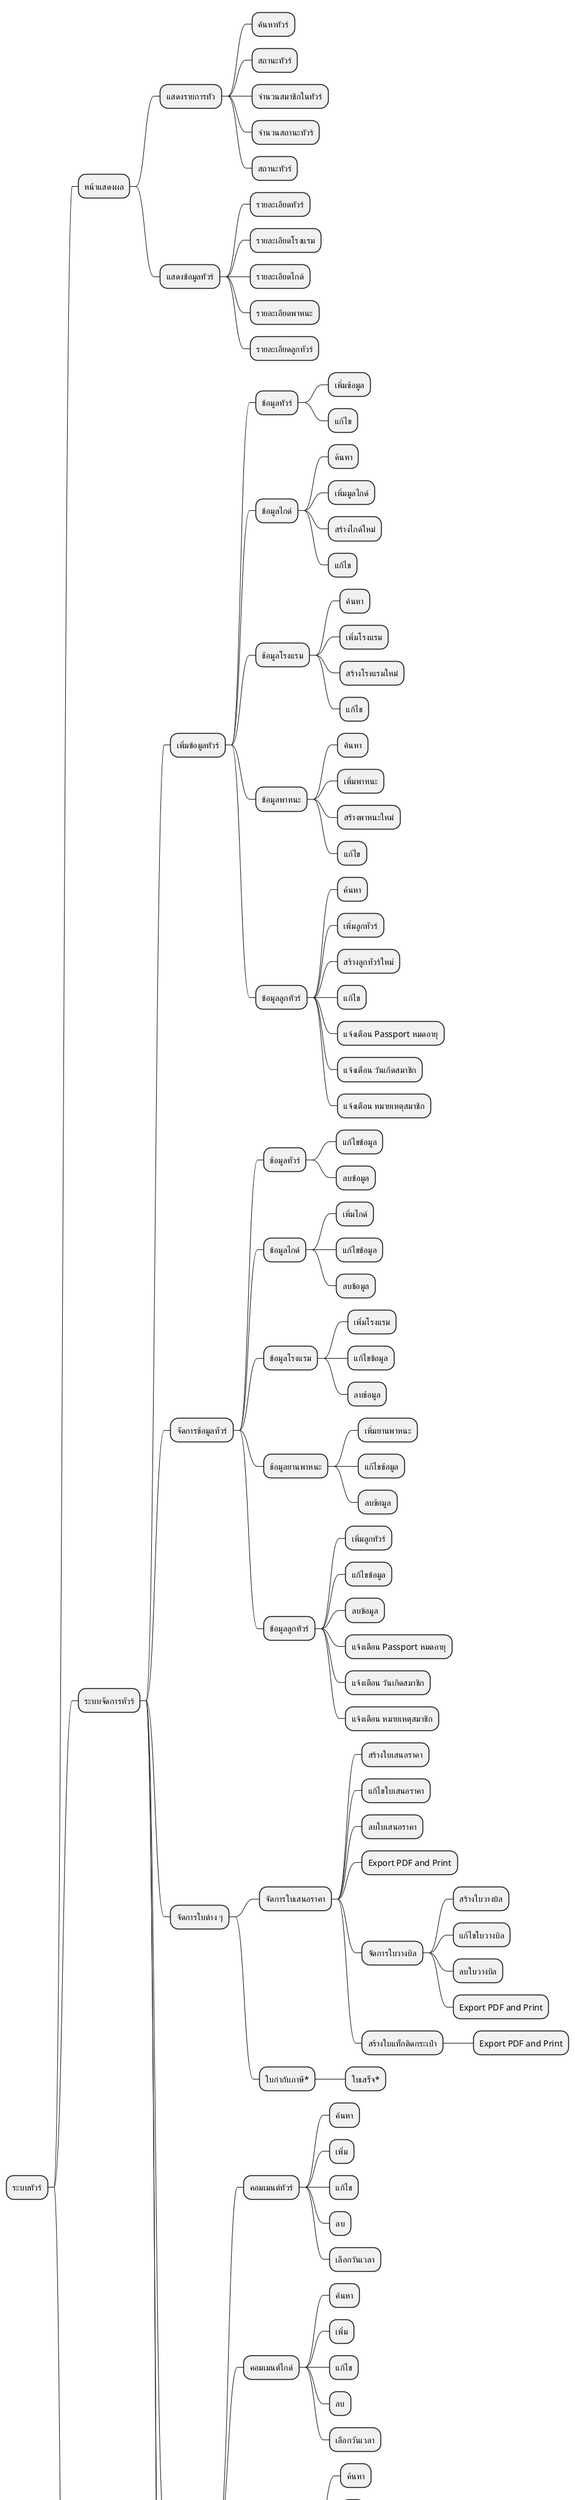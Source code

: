 ' รวม
@startmindmap
* ระบบทัวร์
** หน้าแสดงผล
*** แสดงรายการทัว
**** ค้นหาทัวร์
**** สถานะทัวร์
**** จำนวนสมาชิกในทัวร์
**** จำนวนสถานะทัวร์
**** สถานะทัวร์
*** แสดงข้อมูลทัวร์
**** รายละเอียดทัวร์
**** รายละเอียดโรงแรม
**** รายละเอียดไกด์
**** รายละเอียดพาหนะ
**** รายละเอียดลูกทัวร์
** ระบบจัดการทัวร์
*** เพิ่มข้อมูลทัวร์
**** ข้อมูลทัวร์
***** เพิ่มข้อมูล
***** แก้ไข
**** ข้อมูลไกด์
***** ค้นหา
***** เพิ่มมูลไกด์
***** สร้างไกด์ใหม่
***** แก้ไข
**** ข้อมูลโรงแรม
***** ค้นหา
***** เพิ่มโรงแรม
***** สร้างโรงแรมใหม่
***** แก้ไข
**** ข้อมูลพาหนะ
***** ค้นหา
***** เพิ่มพาหนะ
***** สร้างพาหนะใหม่
***** แก้ไข
**** ข้อมูลลูกทัวร์
***** ค้นหา
***** เพิ่มลูกทัวร์
***** สร้างลูกทัวร์ใหม่
***** แก้ไข
***** แจ้งเตือน Passport หมดอายุ
***** แจ้งเตือน วันเกิดสมาชิก
***** แจ้งเตือน หมายเหตุสมาชิก
*** จัดการข้อมูลทัวร์
**** ข้อมูลทัวร์
***** แก้ไขข้อมูล
***** ลบข้อมูล
**** ข้อมูลไกด์
***** เพิ่มไกด์
***** แก้ไขข้อมูล
***** ลบข้อมูล
**** ข้อมูลโรงแรม
***** เพิ่มโรงแรม
***** แก้ไขข้อมูล
***** ลบข้อมูล
**** ข้อมูลยานพาหนะ
***** เพิ่มยานพาหนะ
***** แก้ไขข้อมูล
***** ลบข้อมูล
**** ข้อมูลลูกทัวร์
***** เพิ่มลูกทัวร์
***** แก้ไขข้อมูล
***** ลบข้อมูล
***** แจ้งเตือน Passport หมดอายุ
***** แจ้งเตือน วันเกิดสมาชิก
***** แจ้งเตือน หมายเหตุสมาชิก
*** จัดการใบต่าง ๆ
**** จัดการใบเสนอราคา
***** สร้างใบเสนอราคา
***** แก้ไขใบเสนอราคา
***** ลบใบเสนอราคา
***** Export PDF and Print
***** จัดการใบวางบิล
****** สร้างใบวางบิล
****** แก้ไขใบวางบิล
****** ลบใบวางบิล
****** Export PDF and Print
***** สร้างใบแท็กติดกระเป๋า
****** Export PDF and Print
**** ใบกำกับภาษี*
***** ใบเสร็จ*
*** คอมเมนต์
**** คอมเมนต์ทัวร์
***** ค้นหา
***** เพิ่ม
***** แก้ไข
***** ลบ
***** เลือกวันเวลา
**** คอมเมนต์ไกด์
***** ค้นหา
***** เพิ่ม
***** แก้ไข
***** ลบ
***** เลือกวันเวลา
**** คอมเมนต์โรงแรม
***** ค้นหา
***** เพิ่ม
***** แก้ไข
***** ลบ
***** เลือกวันเวลา
**** คอมเมนต์สมาชิก
***** ค้นหา
***** เพิ่ม
***** แก้ไข
***** ลบ
***** เลือกวันเวลา
**** คอมเมนต์ยานพาหนะ
***** เพิ่ม
***** แก้ไข
***** ลบ
***** เลือกวันเวลา
*** แจ้งเตือน
**** แจ้งเตือน Passport ลูกทัวร์หมดอายุ
*** Export ข้อมูลทัวร์เป็น PDF และ Print
** การจัดการ
*** จัดการข้อมูลในระบบ
**** ข้อมูลพนักงาน
***** ค้นหา
***** เพิ่ม
***** แก้ไข
***** ลบ
***** ระดับพนักงาน
**** ข้อมูลไกด์
***** ค้นหา
***** เพิ่ม
***** แก้ไข
***** ลบ
***** คอมเมนต์
****** เพิ่ม
****** แก้ไข
****** ลบ
**** ข้อมูลโรงแรม
***** ค้นหา
***** เพิ่ม
***** แก้ไข
***** ลบ
***** คอมเมนต์
****** เพิ่ม
****** แก้ไข
****** ลบ
**** ข้อมูลพาหนะ
***** ค้นหา
***** เพิ่ม
***** แก้ไข
***** ลบ
***** คอมเมนต์
****** เพิ่ม
****** แก้ไข
****** ลบ
**** ข้อมูลลูกทัวร์
***** ค้นหา
***** เพิ่ม
***** แก้ไข
***** ลบ
***** คอมเมนต์
****** เพิ่ม
****** แก้ไข
****** ลบ
*** การเงิน
**** จัดการใบเบิกค่าใช้จ่าย
***** สร้างใบเบิกค่าใช้จ่าย
****** ใบเคลียร์
******* ข้อมูลใบเคลียร์
******* สร้างใบเคลียร์
*** รายงานรายรับรายจ่าย
**** ค้นหา
**** แสดงแบบรายวัน
**** แสดงแบบรายรายเดือน
**** แสดงแบบรายปี
**** แสดงแบบรายเดือนแบบวัน
**** Export to Excel
@endmindmap

' อบ
@startmindmap
* ระบบทัวร์
** หน้าแสดงผล
*** แสดงรายการทัว
**** ค้นหาทัวร์
**** สถานะทัวร์
**** จำนวนสมาชิกในทัวร์
**** จำนวนสถานะทัวร์
**** สถานะทัวร์
*** แสดงข้อมูลทัวร์
**** รายละเอียดทัวร์
**** รายละเอียดโรงแรม
**** รายละเอียดไกด์
**** รายละเอียดพาหนะ
**** รายละเอียดลูกทัวร์
** ระบบจัดการทัวร์
*** เพิ่มข้อมูลทัวร์
**** ข้อมูลทัวร์
***** เพิ่มข้อมูล
**** ข้อมูลไกด์
***** ค้นหา
***** เพิ่มมูลไกด์
***** สร้างไกด์ใหม่
**** ข้อมูลโรงแรม
***** ค้นหา
***** เพิ่มโรงแรม
***** สร้างโรงแรมใหม่
**** ข้อมูลพาหนะ
***** ค้นหา
***** เพิ่มพาหนะ
***** สร้างพาหนะใหม่
**** ข้อมูลลูกทัวร์
***** ค้นหา
***** เพิ่มลูกทัวร์
***** สร้างลูกทัวร์ใหม่
***** แจ้งเตือน Passport หมดอายุ
***** แจ้งเตือน วันเกิดสมาชิก
***** แจ้งเตือน หมายเหตุสมาชิก
*** จัดการข้อมูลทัวร์
**** ข้อมูลทัวร์
***** แก้ไขข้อมูล
***** ลบข้อมูล
**** ข้อมูลไกด์
***** เพิ่มไกด์
***** แก้ไขข้อมูล
***** ลบข้อมูล
**** ข้อมูลโรงแรม
***** เพิ่มโรงแรม
***** แก้ไขข้อมูล
***** ลบข้อมูล
**** ข้อมูลยานพาหนะ
***** เพิ่มยานพาหนะ
***** แก้ไขข้อมูล
***** ลบข้อมูล
**** ข้อมูลลูกทัวร์
***** เพิ่มลูกทัวร์
***** แก้ไขข้อมูล
***** ลบข้อมูล
***** แจ้งเตือน Passport หมดอายุ
***** แจ้งเตือน วันเกิดสมาชิก
***** แจ้งเตือน หมายเหตุสมาชิก
*** จัดการใบต่าง ๆ
**** จัดการใบเสนอราคา
***** สร้างใบเสนอราคา
***** แก้ไขใบเสนอราคา
***** ลบใบเสนอราคา
***** จัดการใบวางบิล
****** สร้างใบวางบิล
****** แก้ไขใบวางบิล
****** ลบใบวางบิล
**** สร้างใบแท็กติดกระเป๋า
*** คอมเมนต์
**** คอมเมนต์ทัวร์
***** ค้นหา
***** เพิ่ม
****** เลือกวันเวลา
***** แก้ไข
***** ลบ
**** คอมเมนต์ไกด์
***** ค้นหา
***** เพิ่ม
****** เลือกวันเวลา
***** แก้ไข
***** ลบ
**** คอมเมนต์โรงแรม
***** ค้นหา
***** เพิ่ม
****** เลือกวันเวลา
***** แก้ไข
***** ลบ
**** คอมเมนต์สมาชิก
***** ค้นหา
***** เพิ่ม
****** เลือกวันเวลา
***** แก้ไข
***** ลบ
**** คอมเมนต์ยานพาหนะ
***** เพิ่ม
****** เลือกวันเวลา
***** แก้ไข
***** ลบ
*** แจ้งเตือน
**** แจ้งเตือนข้อมูลลูกทัวร์
*** Export ข้อมูลทัวร์ได้
' ** จัดการข้อมูลบริษัทย์
' *** ข้อมูลพนักงาน
' *** จัดการข้อมูลเกี่ยวกับทัวร์
' **** ข้อมูลสมาชิกทัวร์
' **** ข้อมูลโรงแรม
' **** ข้อมูลพาหนะ
** การจัดการ
*** จัดการข้อมูลในระบบ
**** ข้อมูลพนักงาน
***** ค้นหา
***** เพิ่ม
***** ลบ
***** แก้ไข
**** ข้อมูลไกด์
***** ค้นหา
***** เพิ่ม
***** ลบ
***** แก้ไข
***** คอมเมนต์
****** เพิ่ม
****** แก้ไข
****** ลบ
**** ข้อมูลโรงแรม
***** ค้นหา
***** เพิ่ม
***** ลบ
***** แก้ไข
***** คอมเมนต์
****** เพิ่ม
****** แก้ไข
****** ลบ
**** ข้อมูลพาหนะ
***** ค้นหา
***** เพิ่ม
***** ลบ
***** แก้ไข
***** คอมเมนต์
****** เพิ่ม
****** แก้ไข
****** ลบ
**** ข้อมูลลูกทัวร์
***** ค้นหา
***** เพิ่ม
***** ลบ
***** แก้ไข
***** คอมเมนต์
****** เพิ่ม
****** แก้ไข
****** ลบ
*** รายงานรายรับรายจ่าย
**** ค้นหา
**** แสดงแบบรายวัน
**** แสดงแบบรายรายเดือน
**** แสดงแบบรายปี
**** แสดงแบบรายเดือนแบบวัน
**** Export ข้อมูลเป็น Excel ได้
@endmindmap

' เก้า
@startmindmap
* จัดการหลังบ้านโปรแกรมทัวร์
	** ระบบสมาชิก
		*** login
		*** ข้อมูลสมาชิก
	** ระบบทัวร์
		*** จัดการทัวร์
			**** สร้างทัวร์
				***** ทัวร์
					****** ข้อมูลทัวร์
					****** ค้นหาทัวร์
					****** เพิ่มข้อลูกทัวร์
					****** แก้ไขทัวร์
					****** ลบทัวร์
				***** ไกด์
					****** ข้อมูลไกด์
					****** ค้นหาไกด์
					****** เพิ่มไกด์
					****** แก้ไขไกด์
					****** ลบไกด์
				***** โรงแรม
					****** ข้อมูลโรงแรม
					****** ค้นหาโรงแรม
					****** เพิ่มโรงแรม
					****** แก้ไขโรงแรม
					****** ลบไขโรงแรม
				***** พาหนะ
					****** ข้อมูลพาหนะ
					****** ค้นหาพาหนะ
					****** เพิ่มพาหนะ
					****** แก้ไขพาหนะ
					****** ลบพาหนะ
				***** ลูกทัวร์
					****** ข้อมูลลูกทัวร์
					****** ค้นหาลูกทัวร์
					****** เพิ่มลูกทัวร์
					****** แก้ไขลูกทัวร์
					****** ลบลูกทัวร์
			**** ทัวร์
				***** ข้อมูลลูกทัวร์
				***** ข้อมูลไกด์
				***** ข้อมูลโรงแรม
				***** ข้อมูลพาหนะ
				***** ข้อมูลลูกทัวร์
                ***** ออก tag
			**** สถานะทัวร์
			**** แก้ไขทัวร์
			**** ลบทัวร์
		*** จัดการคอมแมน
				**** คอมแมนทัวร์
				**** คอมแมนไกด์
				**** คอมแมนโรงแรม
				**** คอมแมนพาหนะ
				**** คอมแมนลูกทัวร์
		*** จัดการแจ้งเตือน
        *** จัดการใบ

	** ระบบการเงิน
		*** จัดการใบเบิกค่าใช้จ่าย
			**** ข้อมูลใบเบิกค่าใช้จ่าย
			**** สร้างใบเบิกค่าใช้จ่าย
			**** ออกใบเคลีย
				***** ข้อมูลใบเคลีย
				***** สร้างใบเคลีย
		*** จัดการใบเสนอราคา
			**** ข้อมูลใบเสนอราคา
			**** สร้างใบเสนอราคา
				***** ออกใบแจ้งหนี้/ใบกำกับภาษี
		*** จัดการใบเสร็จรับเงิน
			**** ข้อมูลใบเสร็จรับเงิน
			**** สร้างใบเสร็จรับเงิน
	** รายงาน
        *** ข้อมูลทัวร์
        *** ข้อมูลการเงิน
@endmindmap
